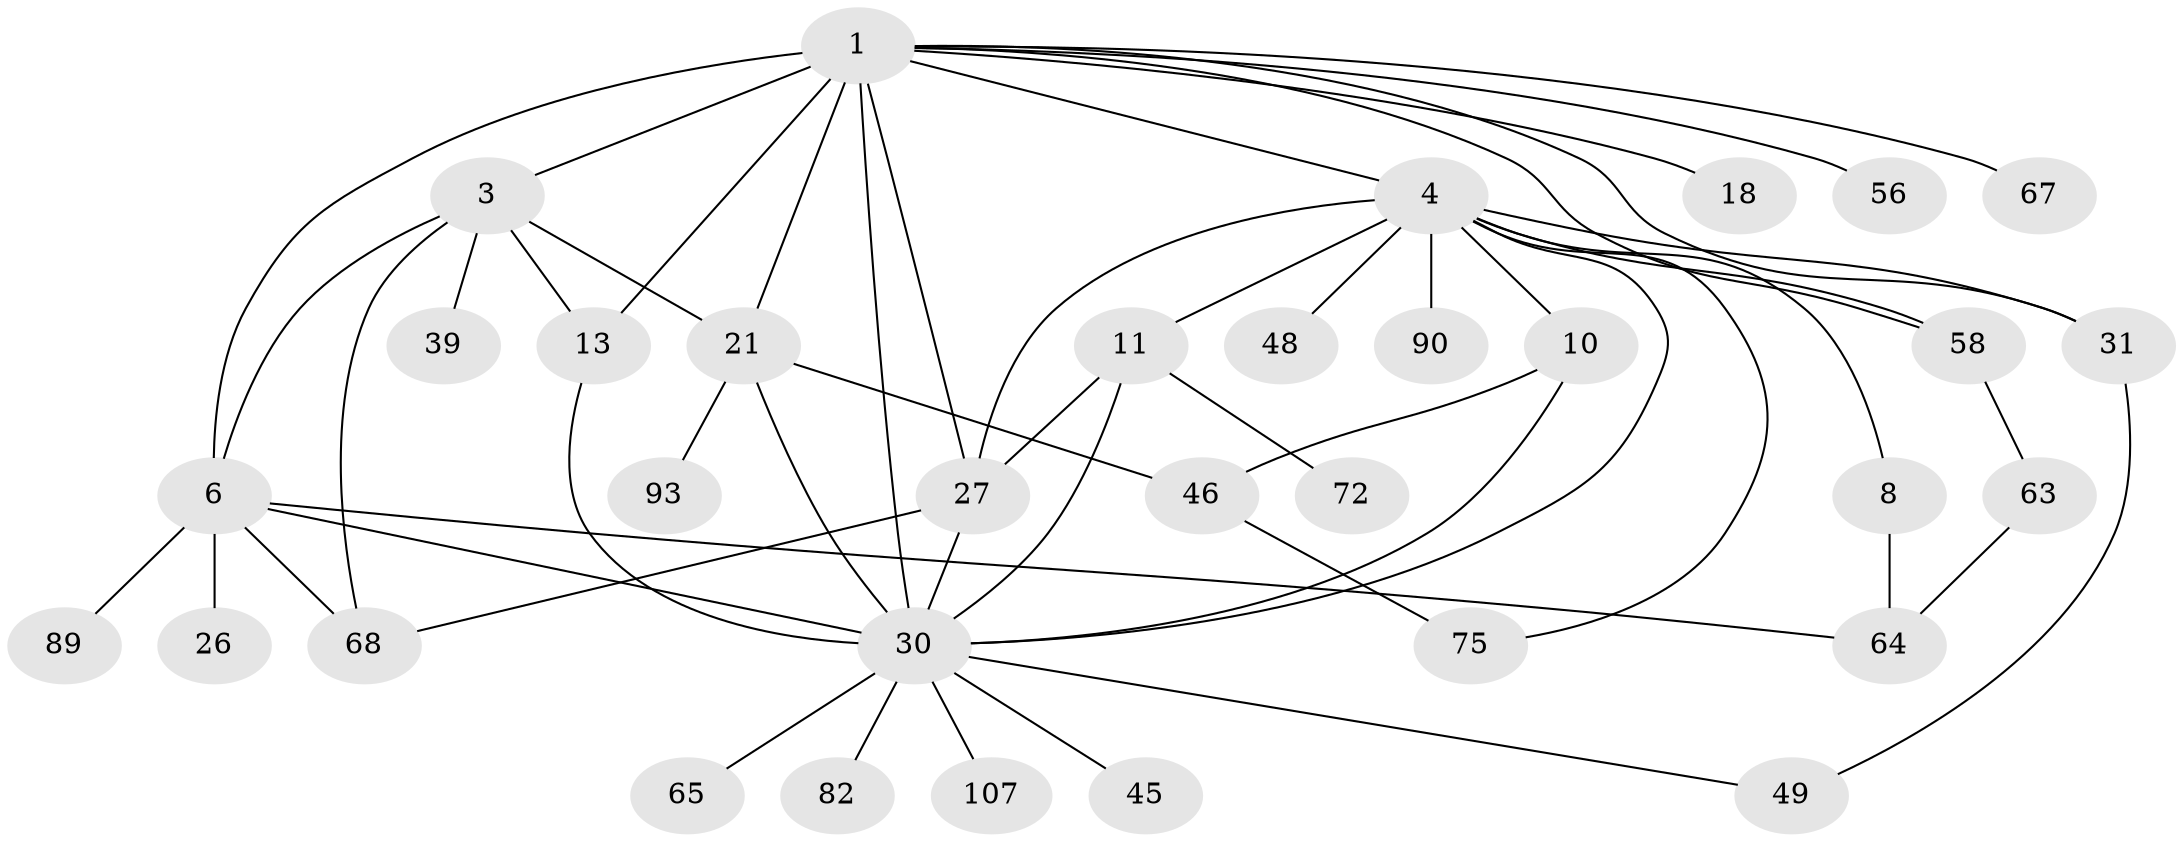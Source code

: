 // original degree distribution, {7: 0.017699115044247787, 4: 0.07964601769911504, 5: 0.07964601769911504, 6: 0.02654867256637168, 2: 0.22123893805309736, 3: 0.2743362831858407, 1: 0.3008849557522124}
// Generated by graph-tools (version 1.1) at 2025/16/03/04/25 18:16:56]
// undirected, 33 vertices, 53 edges
graph export_dot {
graph [start="1"]
  node [color=gray90,style=filled];
  1 [super="+2+5+40"];
  3 [super="+47+20"];
  4 [super="+25+7+52+15"];
  6 [super="+61+9+28"];
  8;
  10 [super="+22"];
  11 [super="+12+35"];
  13 [super="+103+14"];
  18 [super="+32"];
  21 [super="+74+34+43"];
  26;
  27 [super="+94+98"];
  30 [super="+54+41+33"];
  31 [super="+37"];
  39;
  45 [super="+100"];
  46 [super="+55"];
  48;
  49 [super="+71"];
  56;
  58 [super="+60+62+66"];
  63 [super="+85"];
  64 [super="+79+84"];
  65;
  67 [super="+95+109"];
  68;
  72;
  75;
  82;
  89;
  90;
  93;
  107;
  1 -- 27;
  1 -- 56;
  1 -- 58 [weight=2];
  1 -- 3;
  1 -- 4;
  1 -- 13 [weight=4];
  1 -- 67;
  1 -- 6;
  1 -- 18;
  1 -- 21 [weight=2];
  1 -- 30;
  1 -- 31;
  3 -- 21;
  3 -- 13;
  3 -- 68;
  3 -- 6;
  3 -- 39;
  4 -- 8;
  4 -- 58;
  4 -- 10 [weight=2];
  4 -- 11;
  4 -- 90;
  4 -- 75;
  4 -- 30;
  4 -- 48;
  4 -- 27;
  4 -- 31;
  6 -- 68;
  6 -- 64;
  6 -- 89;
  6 -- 26;
  6 -- 30;
  8 -- 64;
  10 -- 46;
  10 -- 30;
  11 -- 72;
  11 -- 27;
  11 -- 30;
  13 -- 30;
  21 -- 30 [weight=3];
  21 -- 46 [weight=2];
  21 -- 93;
  27 -- 68;
  27 -- 30 [weight=2];
  30 -- 65;
  30 -- 107;
  30 -- 45;
  30 -- 49;
  30 -- 82;
  31 -- 49;
  46 -- 75;
  58 -- 63;
  63 -- 64;
}

